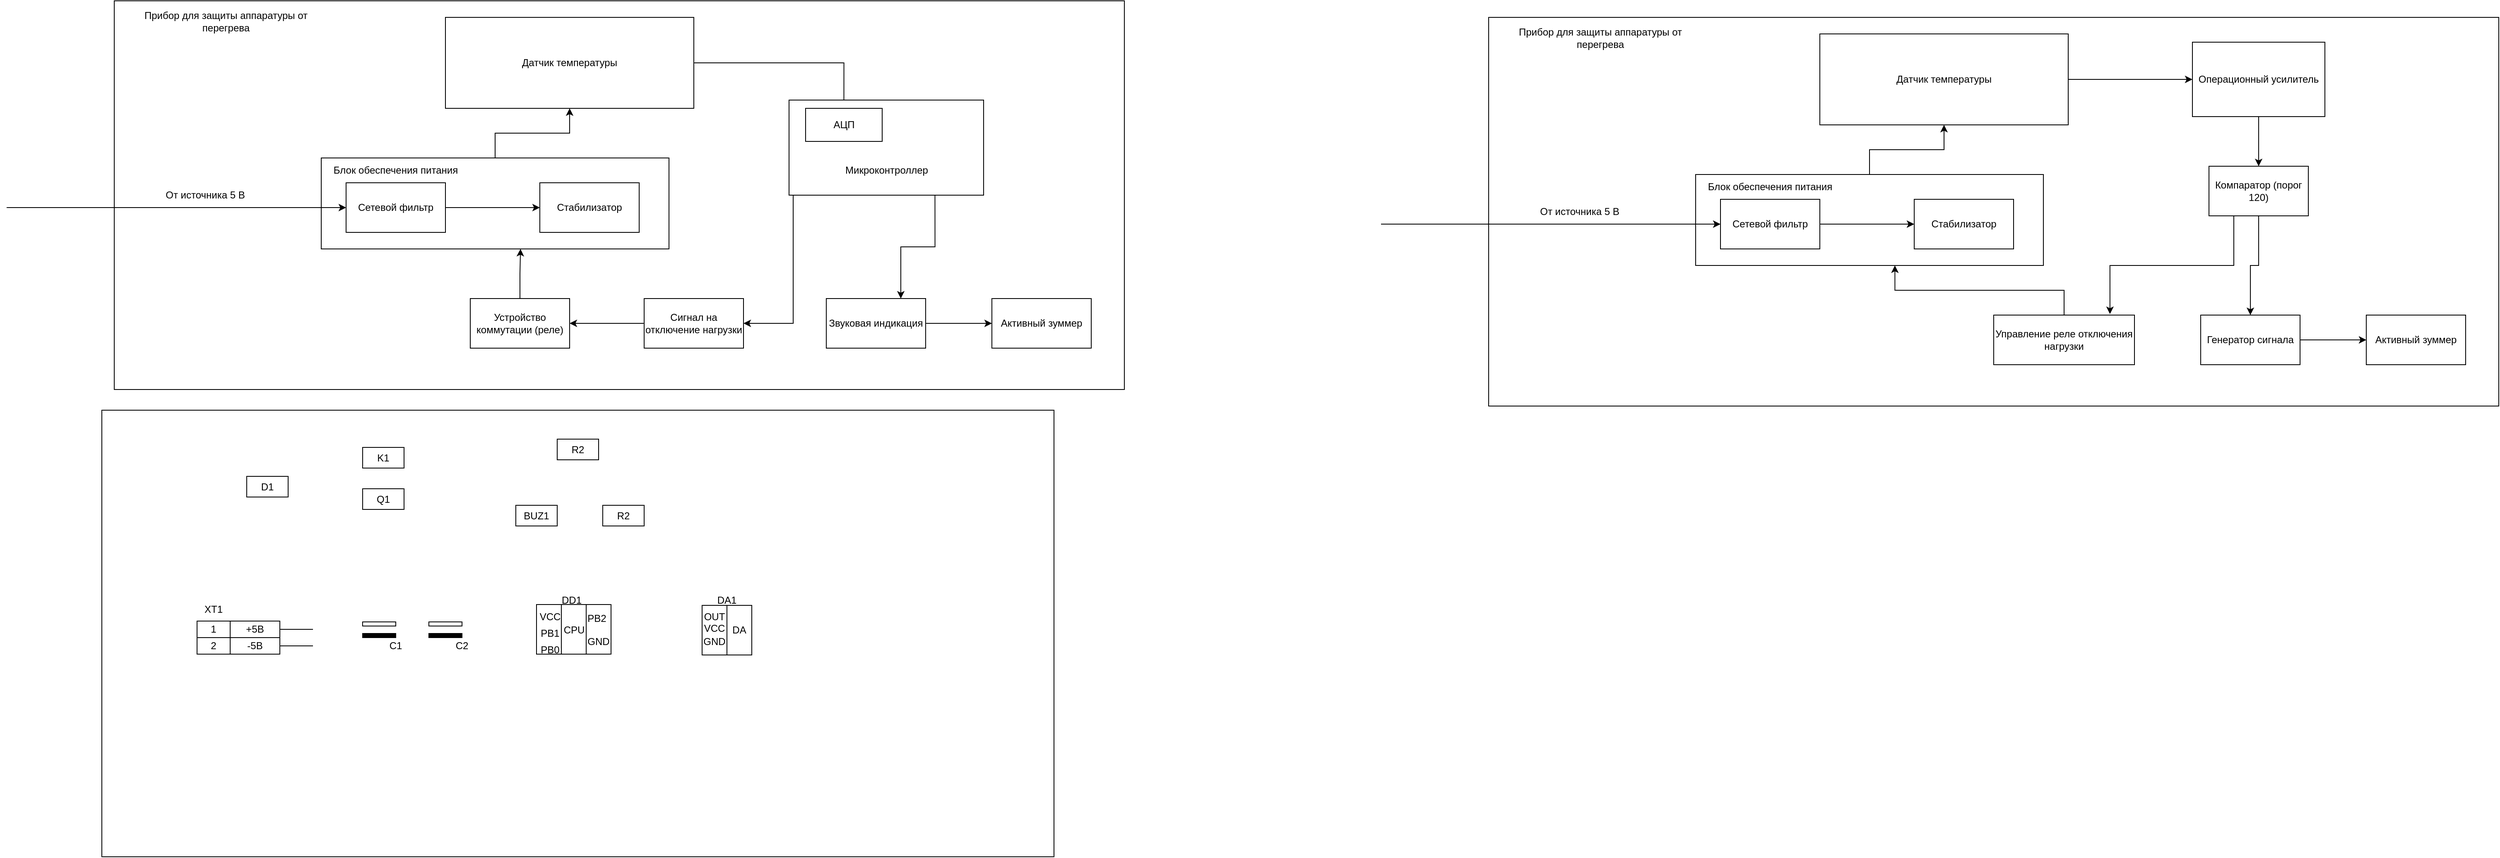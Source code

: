 <mxfile version="26.2.9">
  <diagram name="Страница — 1" id="CLNIUGPtDbDxv4ljSgYw">
    <mxGraphModel dx="1200" dy="374" grid="1" gridSize="10" guides="1" tooltips="1" connect="1" arrows="1" fold="1" page="1" pageScale="1" pageWidth="827" pageHeight="1169" math="0" shadow="0">
      <root>
        <mxCell id="0" />
        <mxCell id="1" parent="0" />
        <mxCell id="peH1K-CHpm_S5tcDr0NW-93" value="" style="rounded=0;whiteSpace=wrap;html=1;" vertex="1" parent="1">
          <mxGeometry x="-115" y="505" width="1150" height="540" as="geometry" />
        </mxCell>
        <mxCell id="peH1K-CHpm_S5tcDr0NW-8" value="" style="rounded=0;whiteSpace=wrap;html=1;" vertex="1" parent="1">
          <mxGeometry x="150" y="210" width="410" height="100" as="geometry" />
        </mxCell>
        <mxCell id="peH1K-CHpm_S5tcDr0NW-1" value="" style="rounded=0;whiteSpace=wrap;html=1;" vertex="1" parent="1">
          <mxGeometry x="-100" y="10" width="1220" height="470" as="geometry" />
        </mxCell>
        <mxCell id="peH1K-CHpm_S5tcDr0NW-2" value="Прибор для защиты аппаратуры от перегрева" style="text;html=1;align=center;verticalAlign=middle;whiteSpace=wrap;rounded=0;" vertex="1" parent="1">
          <mxGeometry x="-80" y="20" width="230" height="30" as="geometry" />
        </mxCell>
        <mxCell id="peH1K-CHpm_S5tcDr0NW-3" value="Датчик температуры" style="rounded=0;whiteSpace=wrap;html=1;" vertex="1" parent="1">
          <mxGeometry x="300" y="30" width="300" height="110" as="geometry" />
        </mxCell>
        <mxCell id="peH1K-CHpm_S5tcDr0NW-15" value="" style="edgeStyle=orthogonalEdgeStyle;rounded=0;orthogonalLoop=1;jettySize=auto;html=1;" edge="1" parent="1" source="peH1K-CHpm_S5tcDr0NW-11" target="peH1K-CHpm_S5tcDr0NW-3">
          <mxGeometry relative="1" as="geometry" />
        </mxCell>
        <mxCell id="peH1K-CHpm_S5tcDr0NW-11" value="" style="rounded=0;whiteSpace=wrap;html=1;" vertex="1" parent="1">
          <mxGeometry x="150" y="200" width="420" height="110" as="geometry" />
        </mxCell>
        <mxCell id="peH1K-CHpm_S5tcDr0NW-28" style="edgeStyle=orthogonalEdgeStyle;rounded=0;orthogonalLoop=1;jettySize=auto;html=1;exitX=1;exitY=0.5;exitDx=0;exitDy=0;entryX=0.5;entryY=0;entryDx=0;entryDy=0;" edge="1" parent="1" source="peH1K-CHpm_S5tcDr0NW-3" target="peH1K-CHpm_S5tcDr0NW-14">
          <mxGeometry relative="1" as="geometry" />
        </mxCell>
        <mxCell id="peH1K-CHpm_S5tcDr0NW-7" style="edgeStyle=orthogonalEdgeStyle;rounded=0;orthogonalLoop=1;jettySize=auto;html=1;exitX=1;exitY=0.5;exitDx=0;exitDy=0;entryX=0;entryY=0.5;entryDx=0;entryDy=0;" edge="1" parent="1" source="peH1K-CHpm_S5tcDr0NW-5" target="peH1K-CHpm_S5tcDr0NW-6">
          <mxGeometry relative="1" as="geometry" />
        </mxCell>
        <mxCell id="peH1K-CHpm_S5tcDr0NW-4" value="" style="endArrow=classic;html=1;rounded=0;entryX=0;entryY=0.5;entryDx=0;entryDy=0;" edge="1" parent="1" target="peH1K-CHpm_S5tcDr0NW-5">
          <mxGeometry width="50" height="50" relative="1" as="geometry">
            <mxPoint x="-230" y="260" as="sourcePoint" />
            <mxPoint x="210" y="250" as="targetPoint" />
          </mxGeometry>
        </mxCell>
        <mxCell id="peH1K-CHpm_S5tcDr0NW-5" value="Сетевой фильтр" style="rounded=0;whiteSpace=wrap;html=1;" vertex="1" parent="1">
          <mxGeometry x="180" y="230" width="120" height="60" as="geometry" />
        </mxCell>
        <mxCell id="peH1K-CHpm_S5tcDr0NW-6" value="Стабилизатор" style="rounded=0;whiteSpace=wrap;html=1;" vertex="1" parent="1">
          <mxGeometry x="414" y="230" width="120" height="60" as="geometry" />
        </mxCell>
        <mxCell id="peH1K-CHpm_S5tcDr0NW-13" value="Блок обеспечения питания" style="text;html=1;align=center;verticalAlign=middle;whiteSpace=wrap;rounded=0;" vertex="1" parent="1">
          <mxGeometry x="150" y="200" width="180" height="30" as="geometry" />
        </mxCell>
        <mxCell id="peH1K-CHpm_S5tcDr0NW-29" style="edgeStyle=orthogonalEdgeStyle;rounded=0;orthogonalLoop=1;jettySize=auto;html=1;exitX=0.75;exitY=1;exitDx=0;exitDy=0;entryX=0.75;entryY=0;entryDx=0;entryDy=0;" edge="1" parent="1" source="peH1K-CHpm_S5tcDr0NW-17" target="peH1K-CHpm_S5tcDr0NW-19">
          <mxGeometry relative="1" as="geometry" />
        </mxCell>
        <mxCell id="peH1K-CHpm_S5tcDr0NW-30" style="edgeStyle=orthogonalEdgeStyle;rounded=0;orthogonalLoop=1;jettySize=auto;html=1;exitX=0.25;exitY=1;exitDx=0;exitDy=0;entryX=1;entryY=0.5;entryDx=0;entryDy=0;" edge="1" parent="1" source="peH1K-CHpm_S5tcDr0NW-17" target="peH1K-CHpm_S5tcDr0NW-20">
          <mxGeometry relative="1" as="geometry">
            <Array as="points">
              <mxPoint x="720" y="245" />
              <mxPoint x="720" y="400" />
            </Array>
          </mxGeometry>
        </mxCell>
        <mxCell id="peH1K-CHpm_S5tcDr0NW-17" value="" style="rounded=0;whiteSpace=wrap;html=1;" vertex="1" parent="1">
          <mxGeometry x="715" y="130" width="235" height="115" as="geometry" />
        </mxCell>
        <mxCell id="peH1K-CHpm_S5tcDr0NW-18" style="edgeStyle=orthogonalEdgeStyle;rounded=0;orthogonalLoop=1;jettySize=auto;html=1;exitX=0.5;exitY=1;exitDx=0;exitDy=0;entryX=0.5;entryY=0.042;entryDx=0;entryDy=0;entryPerimeter=0;" edge="1" parent="1" source="peH1K-CHpm_S5tcDr0NW-14" target="peH1K-CHpm_S5tcDr0NW-14">
          <mxGeometry relative="1" as="geometry" />
        </mxCell>
        <mxCell id="peH1K-CHpm_S5tcDr0NW-14" value="АЦП" style="rounded=0;whiteSpace=wrap;html=1;" vertex="1" parent="1">
          <mxGeometry x="735" y="140" width="92.5" height="40" as="geometry" />
        </mxCell>
        <mxCell id="peH1K-CHpm_S5tcDr0NW-32" value="" style="edgeStyle=orthogonalEdgeStyle;rounded=0;orthogonalLoop=1;jettySize=auto;html=1;" edge="1" parent="1" source="peH1K-CHpm_S5tcDr0NW-19" target="peH1K-CHpm_S5tcDr0NW-31">
          <mxGeometry relative="1" as="geometry" />
        </mxCell>
        <mxCell id="peH1K-CHpm_S5tcDr0NW-19" value="Звуковая индикация" style="rounded=0;whiteSpace=wrap;html=1;" vertex="1" parent="1">
          <mxGeometry x="760" y="370" width="120" height="60" as="geometry" />
        </mxCell>
        <mxCell id="peH1K-CHpm_S5tcDr0NW-34" value="" style="edgeStyle=orthogonalEdgeStyle;rounded=0;orthogonalLoop=1;jettySize=auto;html=1;" edge="1" parent="1" source="peH1K-CHpm_S5tcDr0NW-20" target="peH1K-CHpm_S5tcDr0NW-33">
          <mxGeometry relative="1" as="geometry" />
        </mxCell>
        <mxCell id="peH1K-CHpm_S5tcDr0NW-20" value="Сигнал на отключение нагрузки" style="rounded=0;whiteSpace=wrap;html=1;" vertex="1" parent="1">
          <mxGeometry x="540" y="370" width="120" height="60" as="geometry" />
        </mxCell>
        <mxCell id="peH1K-CHpm_S5tcDr0NW-26" value="От источника 5 В" style="text;html=1;align=center;verticalAlign=middle;whiteSpace=wrap;rounded=0;" vertex="1" parent="1">
          <mxGeometry x="-50" y="230" width="120" height="30" as="geometry" />
        </mxCell>
        <mxCell id="peH1K-CHpm_S5tcDr0NW-27" value="Микроконтроллер" style="text;html=1;align=center;verticalAlign=middle;whiteSpace=wrap;rounded=0;" vertex="1" parent="1">
          <mxGeometry x="793.75" y="195" width="77.5" height="40" as="geometry" />
        </mxCell>
        <mxCell id="peH1K-CHpm_S5tcDr0NW-31" value="Активный зуммер" style="whiteSpace=wrap;html=1;rounded=0;" vertex="1" parent="1">
          <mxGeometry x="960" y="370" width="120" height="60" as="geometry" />
        </mxCell>
        <mxCell id="peH1K-CHpm_S5tcDr0NW-33" value="Устройство коммутации (реле)" style="rounded=0;whiteSpace=wrap;html=1;" vertex="1" parent="1">
          <mxGeometry x="330" y="370" width="120" height="60" as="geometry" />
        </mxCell>
        <mxCell id="peH1K-CHpm_S5tcDr0NW-36" style="edgeStyle=orthogonalEdgeStyle;rounded=0;orthogonalLoop=1;jettySize=auto;html=1;exitX=0.5;exitY=0;exitDx=0;exitDy=0;entryX=0.573;entryY=1;entryDx=0;entryDy=0;entryPerimeter=0;" edge="1" parent="1" source="peH1K-CHpm_S5tcDr0NW-33" target="peH1K-CHpm_S5tcDr0NW-11">
          <mxGeometry relative="1" as="geometry" />
        </mxCell>
        <mxCell id="peH1K-CHpm_S5tcDr0NW-37" value="" style="rounded=0;whiteSpace=wrap;html=1;" vertex="1" parent="1">
          <mxGeometry x="1810" y="230" width="410" height="100" as="geometry" />
        </mxCell>
        <mxCell id="peH1K-CHpm_S5tcDr0NW-38" value="" style="rounded=0;whiteSpace=wrap;html=1;" vertex="1" parent="1">
          <mxGeometry x="1560" y="30" width="1220" height="470" as="geometry" />
        </mxCell>
        <mxCell id="peH1K-CHpm_S5tcDr0NW-39" value="Прибор для защиты аппаратуры от перегрева" style="text;html=1;align=center;verticalAlign=middle;whiteSpace=wrap;rounded=0;" vertex="1" parent="1">
          <mxGeometry x="1580" y="40" width="230" height="30" as="geometry" />
        </mxCell>
        <mxCell id="peH1K-CHpm_S5tcDr0NW-64" style="edgeStyle=orthogonalEdgeStyle;rounded=0;orthogonalLoop=1;jettySize=auto;html=1;exitX=1;exitY=0.5;exitDx=0;exitDy=0;entryX=0;entryY=0.5;entryDx=0;entryDy=0;" edge="1" parent="1" source="peH1K-CHpm_S5tcDr0NW-40" target="peH1K-CHpm_S5tcDr0NW-63">
          <mxGeometry relative="1" as="geometry" />
        </mxCell>
        <mxCell id="peH1K-CHpm_S5tcDr0NW-40" value="Датчик температуры" style="rounded=0;whiteSpace=wrap;html=1;" vertex="1" parent="1">
          <mxGeometry x="1960" y="50" width="300" height="110" as="geometry" />
        </mxCell>
        <mxCell id="peH1K-CHpm_S5tcDr0NW-41" value="" style="edgeStyle=orthogonalEdgeStyle;rounded=0;orthogonalLoop=1;jettySize=auto;html=1;" edge="1" source="peH1K-CHpm_S5tcDr0NW-42" target="peH1K-CHpm_S5tcDr0NW-40" parent="1">
          <mxGeometry relative="1" as="geometry" />
        </mxCell>
        <mxCell id="peH1K-CHpm_S5tcDr0NW-42" value="" style="rounded=0;whiteSpace=wrap;html=1;" vertex="1" parent="1">
          <mxGeometry x="1810" y="220" width="420" height="110" as="geometry" />
        </mxCell>
        <mxCell id="peH1K-CHpm_S5tcDr0NW-44" style="edgeStyle=orthogonalEdgeStyle;rounded=0;orthogonalLoop=1;jettySize=auto;html=1;exitX=1;exitY=0.5;exitDx=0;exitDy=0;entryX=0;entryY=0.5;entryDx=0;entryDy=0;" edge="1" source="peH1K-CHpm_S5tcDr0NW-46" target="peH1K-CHpm_S5tcDr0NW-47" parent="1">
          <mxGeometry relative="1" as="geometry" />
        </mxCell>
        <mxCell id="peH1K-CHpm_S5tcDr0NW-45" value="" style="endArrow=classic;html=1;rounded=0;entryX=0;entryY=0.5;entryDx=0;entryDy=0;" edge="1" target="peH1K-CHpm_S5tcDr0NW-46" parent="1">
          <mxGeometry width="50" height="50" relative="1" as="geometry">
            <mxPoint x="1430" y="280" as="sourcePoint" />
            <mxPoint x="1870" y="270" as="targetPoint" />
          </mxGeometry>
        </mxCell>
        <mxCell id="peH1K-CHpm_S5tcDr0NW-46" value="Сетевой фильтр" style="rounded=0;whiteSpace=wrap;html=1;" vertex="1" parent="1">
          <mxGeometry x="1840" y="250" width="120" height="60" as="geometry" />
        </mxCell>
        <mxCell id="peH1K-CHpm_S5tcDr0NW-47" value="Стабилизатор" style="rounded=0;whiteSpace=wrap;html=1;" vertex="1" parent="1">
          <mxGeometry x="2074" y="250" width="120" height="60" as="geometry" />
        </mxCell>
        <mxCell id="peH1K-CHpm_S5tcDr0NW-48" value="Блок обеспечения питания" style="text;html=1;align=center;verticalAlign=middle;whiteSpace=wrap;rounded=0;" vertex="1" parent="1">
          <mxGeometry x="1810" y="220" width="180" height="30" as="geometry" />
        </mxCell>
        <mxCell id="peH1K-CHpm_S5tcDr0NW-54" value="" style="edgeStyle=orthogonalEdgeStyle;rounded=0;orthogonalLoop=1;jettySize=auto;html=1;" edge="1" source="peH1K-CHpm_S5tcDr0NW-55" target="peH1K-CHpm_S5tcDr0NW-60" parent="1">
          <mxGeometry relative="1" as="geometry" />
        </mxCell>
        <mxCell id="peH1K-CHpm_S5tcDr0NW-55" value="Генератор сигнала" style="rounded=0;whiteSpace=wrap;html=1;" vertex="1" parent="1">
          <mxGeometry x="2420" y="390" width="120" height="60" as="geometry" />
        </mxCell>
        <mxCell id="peH1K-CHpm_S5tcDr0NW-58" value="От источника 5 В" style="text;html=1;align=center;verticalAlign=middle;whiteSpace=wrap;rounded=0;" vertex="1" parent="1">
          <mxGeometry x="1610" y="250" width="120" height="30" as="geometry" />
        </mxCell>
        <mxCell id="peH1K-CHpm_S5tcDr0NW-60" value="Активный зуммер" style="whiteSpace=wrap;html=1;rounded=0;" vertex="1" parent="1">
          <mxGeometry x="2620" y="390" width="120" height="60" as="geometry" />
        </mxCell>
        <mxCell id="peH1K-CHpm_S5tcDr0NW-61" value="Управление реле отключения нагрузки" style="rounded=0;whiteSpace=wrap;html=1;" vertex="1" parent="1">
          <mxGeometry x="2170" y="390" width="170" height="60" as="geometry" />
        </mxCell>
        <mxCell id="peH1K-CHpm_S5tcDr0NW-62" style="edgeStyle=orthogonalEdgeStyle;rounded=0;orthogonalLoop=1;jettySize=auto;html=1;exitX=0.5;exitY=0;exitDx=0;exitDy=0;entryX=0.573;entryY=1;entryDx=0;entryDy=0;entryPerimeter=0;" edge="1" source="peH1K-CHpm_S5tcDr0NW-61" target="peH1K-CHpm_S5tcDr0NW-42" parent="1">
          <mxGeometry relative="1" as="geometry" />
        </mxCell>
        <mxCell id="peH1K-CHpm_S5tcDr0NW-66" value="" style="edgeStyle=orthogonalEdgeStyle;rounded=0;orthogonalLoop=1;jettySize=auto;html=1;" edge="1" parent="1" source="peH1K-CHpm_S5tcDr0NW-63" target="peH1K-CHpm_S5tcDr0NW-65">
          <mxGeometry relative="1" as="geometry" />
        </mxCell>
        <mxCell id="peH1K-CHpm_S5tcDr0NW-63" value="Операционный усилитель" style="rounded=0;whiteSpace=wrap;html=1;" vertex="1" parent="1">
          <mxGeometry x="2410" y="60" width="160" height="90" as="geometry" />
        </mxCell>
        <mxCell id="peH1K-CHpm_S5tcDr0NW-67" style="edgeStyle=orthogonalEdgeStyle;rounded=0;orthogonalLoop=1;jettySize=auto;html=1;exitX=0.25;exitY=1;exitDx=0;exitDy=0;entryX=0.826;entryY=-0.021;entryDx=0;entryDy=0;entryPerimeter=0;" edge="1" parent="1" source="peH1K-CHpm_S5tcDr0NW-65" target="peH1K-CHpm_S5tcDr0NW-61">
          <mxGeometry relative="1" as="geometry">
            <mxPoint x="2290" y="390" as="targetPoint" />
          </mxGeometry>
        </mxCell>
        <mxCell id="peH1K-CHpm_S5tcDr0NW-68" style="edgeStyle=orthogonalEdgeStyle;rounded=0;orthogonalLoop=1;jettySize=auto;html=1;exitX=0.5;exitY=1;exitDx=0;exitDy=0;entryX=0.5;entryY=0;entryDx=0;entryDy=0;" edge="1" parent="1" source="peH1K-CHpm_S5tcDr0NW-65" target="peH1K-CHpm_S5tcDr0NW-55">
          <mxGeometry relative="1" as="geometry" />
        </mxCell>
        <mxCell id="peH1K-CHpm_S5tcDr0NW-65" value="Компаратор (порог 120)" style="whiteSpace=wrap;html=1;rounded=0;" vertex="1" parent="1">
          <mxGeometry x="2430" y="210" width="120" height="60" as="geometry" />
        </mxCell>
        <mxCell id="peH1K-CHpm_S5tcDr0NW-88" value="" style="rounded=0;whiteSpace=wrap;html=1;" vertex="1" parent="1">
          <mxGeometry x="410" y="740" width="30" height="60" as="geometry" />
        </mxCell>
        <mxCell id="peH1K-CHpm_S5tcDr0NW-89" value="" style="rounded=0;whiteSpace=wrap;html=1;" vertex="1" parent="1">
          <mxGeometry x="440" y="740" width="30" height="60" as="geometry" />
        </mxCell>
        <mxCell id="peH1K-CHpm_S5tcDr0NW-90" value="" style="rounded=0;whiteSpace=wrap;html=1;" vertex="1" parent="1">
          <mxGeometry x="470" y="740" width="30" height="60" as="geometry" />
        </mxCell>
        <mxCell id="peH1K-CHpm_S5tcDr0NW-94" value="1" style="rounded=0;whiteSpace=wrap;html=1;" vertex="1" parent="1">
          <mxGeometry y="760" width="40" height="20" as="geometry" />
        </mxCell>
        <mxCell id="peH1K-CHpm_S5tcDr0NW-95" value="+5В" style="rounded=0;whiteSpace=wrap;html=1;" vertex="1" parent="1">
          <mxGeometry x="40" y="760" width="60" height="20" as="geometry" />
        </mxCell>
        <mxCell id="peH1K-CHpm_S5tcDr0NW-96" value="2" style="rounded=0;whiteSpace=wrap;html=1;" vertex="1" parent="1">
          <mxGeometry y="780" width="40" height="20" as="geometry" />
        </mxCell>
        <mxCell id="peH1K-CHpm_S5tcDr0NW-97" value="-5В" style="rounded=0;whiteSpace=wrap;html=1;" vertex="1" parent="1">
          <mxGeometry x="40" y="780" width="60" height="20" as="geometry" />
        </mxCell>
        <mxCell id="peH1K-CHpm_S5tcDr0NW-98" value="XT1" style="text;html=1;align=center;verticalAlign=middle;whiteSpace=wrap;rounded=0;" vertex="1" parent="1">
          <mxGeometry x="-10" y="731" width="60" height="30" as="geometry" />
        </mxCell>
        <mxCell id="peH1K-CHpm_S5tcDr0NW-99" value="" style="rounded=0;whiteSpace=wrap;html=1;" vertex="1" parent="1">
          <mxGeometry x="200" y="761" width="40" height="5" as="geometry" />
        </mxCell>
        <mxCell id="peH1K-CHpm_S5tcDr0NW-101" value="" style="rounded=0;whiteSpace=wrap;html=1;fillColor=#000000;" vertex="1" parent="1">
          <mxGeometry x="200" y="775" width="40" height="5" as="geometry" />
        </mxCell>
        <mxCell id="peH1K-CHpm_S5tcDr0NW-109" value="" style="rounded=0;whiteSpace=wrap;html=1;" vertex="1" parent="1">
          <mxGeometry x="280" y="761" width="40" height="5" as="geometry" />
        </mxCell>
        <mxCell id="peH1K-CHpm_S5tcDr0NW-110" value="" style="rounded=0;whiteSpace=wrap;html=1;fillColor=#000000;" vertex="1" parent="1">
          <mxGeometry x="280" y="775" width="40" height="5" as="geometry" />
        </mxCell>
        <mxCell id="peH1K-CHpm_S5tcDr0NW-111" value="С1" style="text;html=1;align=center;verticalAlign=middle;whiteSpace=wrap;rounded=0;" vertex="1" parent="1">
          <mxGeometry x="230" y="785" width="20" height="10" as="geometry" />
        </mxCell>
        <mxCell id="peH1K-CHpm_S5tcDr0NW-112" value="С2" style="text;html=1;align=center;verticalAlign=middle;whiteSpace=wrap;rounded=0;" vertex="1" parent="1">
          <mxGeometry x="310" y="785" width="20" height="10" as="geometry" />
        </mxCell>
        <mxCell id="peH1K-CHpm_S5tcDr0NW-113" value="DD1" style="text;html=1;align=center;verticalAlign=middle;whiteSpace=wrap;rounded=0;" vertex="1" parent="1">
          <mxGeometry x="435" y="730" width="35" height="10" as="geometry" />
        </mxCell>
        <mxCell id="peH1K-CHpm_S5tcDr0NW-114" value="VCC" style="text;html=1;align=center;verticalAlign=middle;whiteSpace=wrap;rounded=0;" vertex="1" parent="1">
          <mxGeometry x="414" y="750" width="25" height="10" as="geometry" />
        </mxCell>
        <mxCell id="peH1K-CHpm_S5tcDr0NW-115" value="PB1" style="text;html=1;align=center;verticalAlign=middle;whiteSpace=wrap;rounded=0;" vertex="1" parent="1">
          <mxGeometry x="414" y="770" width="25" height="10" as="geometry" />
        </mxCell>
        <mxCell id="peH1K-CHpm_S5tcDr0NW-116" value="PB0" style="text;html=1;align=center;verticalAlign=middle;whiteSpace=wrap;rounded=0;" vertex="1" parent="1">
          <mxGeometry x="414" y="790" width="25" height="10" as="geometry" />
        </mxCell>
        <mxCell id="peH1K-CHpm_S5tcDr0NW-117" value="CPU" style="text;html=1;align=center;verticalAlign=middle;whiteSpace=wrap;rounded=0;" vertex="1" parent="1">
          <mxGeometry x="442.5" y="766" width="25" height="10" as="geometry" />
        </mxCell>
        <mxCell id="peH1K-CHpm_S5tcDr0NW-118" value="GND" style="text;html=1;align=center;verticalAlign=middle;whiteSpace=wrap;rounded=0;" vertex="1" parent="1">
          <mxGeometry x="475" y="775" width="20" height="20" as="geometry" />
        </mxCell>
        <mxCell id="peH1K-CHpm_S5tcDr0NW-119" value="PB2" style="text;html=1;align=center;verticalAlign=middle;whiteSpace=wrap;rounded=0;" vertex="1" parent="1">
          <mxGeometry x="467.5" y="750" width="30" height="14" as="geometry" />
        </mxCell>
        <mxCell id="peH1K-CHpm_S5tcDr0NW-120" value="" style="rounded=0;whiteSpace=wrap;html=1;" vertex="1" parent="1">
          <mxGeometry x="610" y="741" width="30" height="60" as="geometry" />
        </mxCell>
        <mxCell id="peH1K-CHpm_S5tcDr0NW-122" value="DA" style="rounded=0;whiteSpace=wrap;html=1;" vertex="1" parent="1">
          <mxGeometry x="640" y="741" width="30" height="60" as="geometry" />
        </mxCell>
        <mxCell id="peH1K-CHpm_S5tcDr0NW-123" value="DA1" style="text;html=1;align=center;verticalAlign=middle;whiteSpace=wrap;rounded=0;" vertex="1" parent="1">
          <mxGeometry x="630" y="730" width="20" height="10" as="geometry" />
        </mxCell>
        <mxCell id="peH1K-CHpm_S5tcDr0NW-124" value="OUT" style="text;html=1;align=center;verticalAlign=middle;whiteSpace=wrap;rounded=0;" vertex="1" parent="1">
          <mxGeometry x="615" y="750" width="20" height="10" as="geometry" />
        </mxCell>
        <mxCell id="peH1K-CHpm_S5tcDr0NW-125" value="VCC" style="text;html=1;align=center;verticalAlign=middle;whiteSpace=wrap;rounded=0;" vertex="1" parent="1">
          <mxGeometry x="615" y="764" width="20" height="10" as="geometry" />
        </mxCell>
        <mxCell id="peH1K-CHpm_S5tcDr0NW-126" value="GND" style="text;html=1;align=center;verticalAlign=middle;whiteSpace=wrap;rounded=0;" vertex="1" parent="1">
          <mxGeometry x="615" y="780" width="20" height="10" as="geometry" />
        </mxCell>
        <mxCell id="peH1K-CHpm_S5tcDr0NW-132" value="BUZ1" style="rounded=0;whiteSpace=wrap;html=1;" vertex="1" parent="1">
          <mxGeometry x="385" y="620" width="50" height="25" as="geometry" />
        </mxCell>
        <mxCell id="peH1K-CHpm_S5tcDr0NW-134" value="R2" style="rounded=0;whiteSpace=wrap;html=1;" vertex="1" parent="1">
          <mxGeometry x="490" y="620" width="50" height="25" as="geometry" />
        </mxCell>
        <mxCell id="peH1K-CHpm_S5tcDr0NW-135" value="R2" style="rounded=0;whiteSpace=wrap;html=1;" vertex="1" parent="1">
          <mxGeometry x="435" y="540" width="50" height="25" as="geometry" />
        </mxCell>
        <mxCell id="peH1K-CHpm_S5tcDr0NW-136" value="K1" style="rounded=0;whiteSpace=wrap;html=1;" vertex="1" parent="1">
          <mxGeometry x="200" y="550" width="50" height="25" as="geometry" />
        </mxCell>
        <mxCell id="peH1K-CHpm_S5tcDr0NW-137" value="Q1" style="rounded=0;whiteSpace=wrap;html=1;" vertex="1" parent="1">
          <mxGeometry x="200" y="600" width="50" height="25" as="geometry" />
        </mxCell>
        <mxCell id="peH1K-CHpm_S5tcDr0NW-140" value="D1" style="rounded=0;whiteSpace=wrap;html=1;" vertex="1" parent="1">
          <mxGeometry x="60" y="585" width="50" height="25" as="geometry" />
        </mxCell>
        <mxCell id="peH1K-CHpm_S5tcDr0NW-142" value="" style="endArrow=none;html=1;rounded=0;exitX=1;exitY=0.5;exitDx=0;exitDy=0;" edge="1" parent="1" source="peH1K-CHpm_S5tcDr0NW-95">
          <mxGeometry width="50" height="50" relative="1" as="geometry">
            <mxPoint x="110" y="730" as="sourcePoint" />
            <mxPoint x="140" y="770" as="targetPoint" />
          </mxGeometry>
        </mxCell>
        <mxCell id="peH1K-CHpm_S5tcDr0NW-144" value="" style="endArrow=none;html=1;rounded=0;exitX=1;exitY=0.5;exitDx=0;exitDy=0;entryX=0;entryY=0.5;entryDx=0;entryDy=0;" edge="1" parent="1" source="peH1K-CHpm_S5tcDr0NW-97">
          <mxGeometry width="50" height="50" relative="1" as="geometry">
            <mxPoint x="160" y="880" as="sourcePoint" />
            <mxPoint x="140" y="790" as="targetPoint" />
          </mxGeometry>
        </mxCell>
      </root>
    </mxGraphModel>
  </diagram>
</mxfile>
